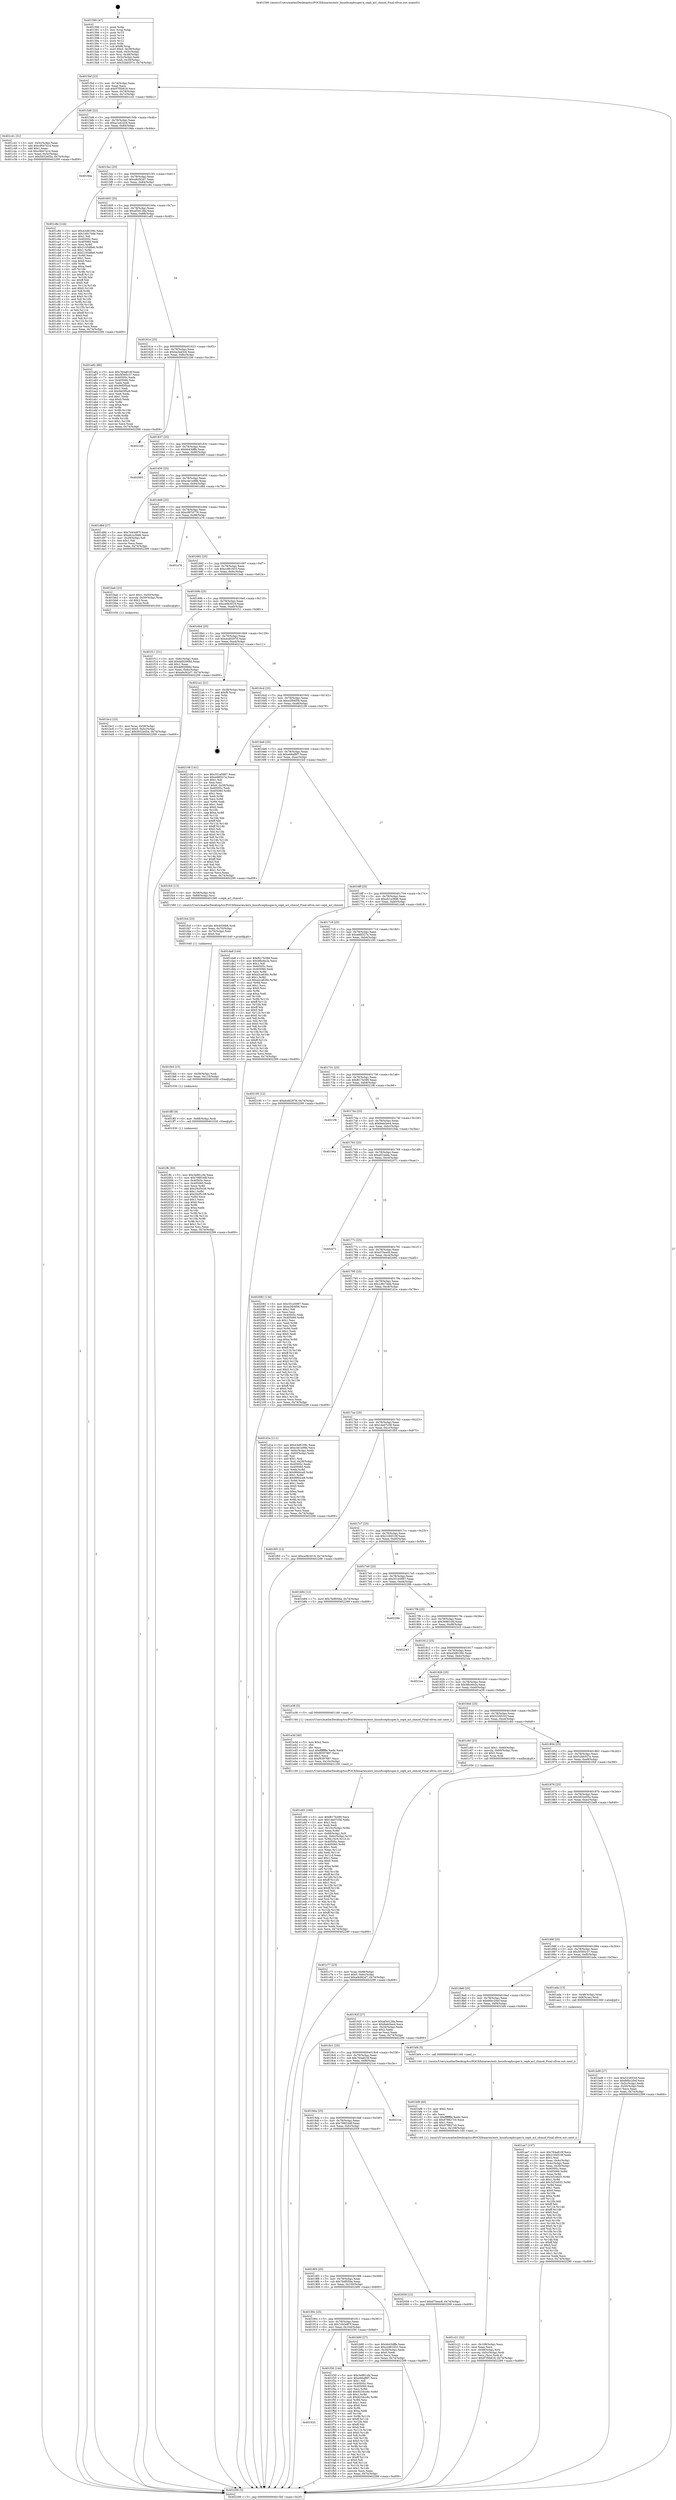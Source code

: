 digraph "0x401590" {
  label = "0x401590 (/mnt/c/Users/mathe/Desktop/tcc/POCII/binaries/extr_linuxfscephsuper.h_ceph_acl_chmod_Final-ollvm.out::main(0))"
  labelloc = "t"
  node[shape=record]

  Entry [label="",width=0.3,height=0.3,shape=circle,fillcolor=black,style=filled]
  "0x4015bf" [label="{
     0x4015bf [23]\l
     | [instrs]\l
     &nbsp;&nbsp;0x4015bf \<+3\>: mov -0x74(%rbp),%eax\l
     &nbsp;&nbsp;0x4015c2 \<+2\>: mov %eax,%ecx\l
     &nbsp;&nbsp;0x4015c4 \<+6\>: sub $0x97f5b618,%ecx\l
     &nbsp;&nbsp;0x4015ca \<+3\>: mov %eax,-0x78(%rbp)\l
     &nbsp;&nbsp;0x4015cd \<+3\>: mov %ecx,-0x7c(%rbp)\l
     &nbsp;&nbsp;0x4015d0 \<+6\>: je 0000000000401c41 \<main+0x6b1\>\l
  }"]
  "0x401c41" [label="{
     0x401c41 [31]\l
     | [instrs]\l
     &nbsp;&nbsp;0x401c41 \<+3\>: mov -0x5c(%rbp),%eax\l
     &nbsp;&nbsp;0x401c44 \<+5\>: add $0xc90e7a1d,%eax\l
     &nbsp;&nbsp;0x401c49 \<+3\>: add $0x1,%eax\l
     &nbsp;&nbsp;0x401c4c \<+5\>: sub $0xc90e7a1d,%eax\l
     &nbsp;&nbsp;0x401c51 \<+3\>: mov %eax,-0x5c(%rbp)\l
     &nbsp;&nbsp;0x401c54 \<+7\>: movl $0x5832e05a,-0x74(%rbp)\l
     &nbsp;&nbsp;0x401c5b \<+5\>: jmp 0000000000402299 \<main+0xd09\>\l
  }"]
  "0x4015d6" [label="{
     0x4015d6 [22]\l
     | [instrs]\l
     &nbsp;&nbsp;0x4015d6 \<+5\>: jmp 00000000004015db \<main+0x4b\>\l
     &nbsp;&nbsp;0x4015db \<+3\>: mov -0x78(%rbp),%eax\l
     &nbsp;&nbsp;0x4015de \<+5\>: sub $0xa1a422c6,%eax\l
     &nbsp;&nbsp;0x4015e3 \<+3\>: mov %eax,-0x80(%rbp)\l
     &nbsp;&nbsp;0x4015e6 \<+6\>: je 00000000004019da \<main+0x44a\>\l
  }"]
  Exit [label="",width=0.3,height=0.3,shape=circle,fillcolor=black,style=filled,peripheries=2]
  "0x4019da" [label="{
     0x4019da\l
  }", style=dashed]
  "0x4015ec" [label="{
     0x4015ec [25]\l
     | [instrs]\l
     &nbsp;&nbsp;0x4015ec \<+5\>: jmp 00000000004015f1 \<main+0x61\>\l
     &nbsp;&nbsp;0x4015f1 \<+3\>: mov -0x78(%rbp),%eax\l
     &nbsp;&nbsp;0x4015f4 \<+5\>: sub $0xa9cf42d7,%eax\l
     &nbsp;&nbsp;0x4015f9 \<+6\>: mov %eax,-0x84(%rbp)\l
     &nbsp;&nbsp;0x4015ff \<+6\>: je 0000000000401c8e \<main+0x6fe\>\l
  }"]
  "0x401ffc" [label="{
     0x401ffc [93]\l
     | [instrs]\l
     &nbsp;&nbsp;0x401ffc \<+5\>: mov $0x3e881cfd,%eax\l
     &nbsp;&nbsp;0x402001 \<+5\>: mov $0x798f1b8f,%esi\l
     &nbsp;&nbsp;0x402006 \<+7\>: mov 0x40505c,%ecx\l
     &nbsp;&nbsp;0x40200d \<+7\>: mov 0x405060,%edx\l
     &nbsp;&nbsp;0x402014 \<+3\>: mov %ecx,%r8d\l
     &nbsp;&nbsp;0x402017 \<+7\>: add $0x29cf5c38,%r8d\l
     &nbsp;&nbsp;0x40201e \<+4\>: sub $0x1,%r8d\l
     &nbsp;&nbsp;0x402022 \<+7\>: sub $0x29cf5c38,%r8d\l
     &nbsp;&nbsp;0x402029 \<+4\>: imul %r8d,%ecx\l
     &nbsp;&nbsp;0x40202d \<+3\>: and $0x1,%ecx\l
     &nbsp;&nbsp;0x402030 \<+3\>: cmp $0x0,%ecx\l
     &nbsp;&nbsp;0x402033 \<+4\>: sete %r9b\l
     &nbsp;&nbsp;0x402037 \<+3\>: cmp $0xa,%edx\l
     &nbsp;&nbsp;0x40203a \<+4\>: setl %r10b\l
     &nbsp;&nbsp;0x40203e \<+3\>: mov %r9b,%r11b\l
     &nbsp;&nbsp;0x402041 \<+3\>: and %r10b,%r11b\l
     &nbsp;&nbsp;0x402044 \<+3\>: xor %r10b,%r9b\l
     &nbsp;&nbsp;0x402047 \<+3\>: or %r9b,%r11b\l
     &nbsp;&nbsp;0x40204a \<+4\>: test $0x1,%r11b\l
     &nbsp;&nbsp;0x40204e \<+3\>: cmovne %esi,%eax\l
     &nbsp;&nbsp;0x402051 \<+3\>: mov %eax,-0x74(%rbp)\l
     &nbsp;&nbsp;0x402054 \<+5\>: jmp 0000000000402299 \<main+0xd09\>\l
  }"]
  "0x401c8e" [label="{
     0x401c8e [144]\l
     | [instrs]\l
     &nbsp;&nbsp;0x401c8e \<+5\>: mov $0x43d8109c,%eax\l
     &nbsp;&nbsp;0x401c93 \<+5\>: mov $0x1d0c7dde,%ecx\l
     &nbsp;&nbsp;0x401c98 \<+2\>: mov $0x1,%dl\l
     &nbsp;&nbsp;0x401c9a \<+7\>: mov 0x40505c,%esi\l
     &nbsp;&nbsp;0x401ca1 \<+7\>: mov 0x405060,%edi\l
     &nbsp;&nbsp;0x401ca8 \<+3\>: mov %esi,%r8d\l
     &nbsp;&nbsp;0x401cab \<+7\>: add $0x2105d8e6,%r8d\l
     &nbsp;&nbsp;0x401cb2 \<+4\>: sub $0x1,%r8d\l
     &nbsp;&nbsp;0x401cb6 \<+7\>: sub $0x2105d8e6,%r8d\l
     &nbsp;&nbsp;0x401cbd \<+4\>: imul %r8d,%esi\l
     &nbsp;&nbsp;0x401cc1 \<+3\>: and $0x1,%esi\l
     &nbsp;&nbsp;0x401cc4 \<+3\>: cmp $0x0,%esi\l
     &nbsp;&nbsp;0x401cc7 \<+4\>: sete %r9b\l
     &nbsp;&nbsp;0x401ccb \<+3\>: cmp $0xa,%edi\l
     &nbsp;&nbsp;0x401cce \<+4\>: setl %r10b\l
     &nbsp;&nbsp;0x401cd2 \<+3\>: mov %r9b,%r11b\l
     &nbsp;&nbsp;0x401cd5 \<+4\>: xor $0xff,%r11b\l
     &nbsp;&nbsp;0x401cd9 \<+3\>: mov %r10b,%bl\l
     &nbsp;&nbsp;0x401cdc \<+3\>: xor $0xff,%bl\l
     &nbsp;&nbsp;0x401cdf \<+3\>: xor $0x0,%dl\l
     &nbsp;&nbsp;0x401ce2 \<+3\>: mov %r11b,%r14b\l
     &nbsp;&nbsp;0x401ce5 \<+4\>: and $0x0,%r14b\l
     &nbsp;&nbsp;0x401ce9 \<+3\>: and %dl,%r9b\l
     &nbsp;&nbsp;0x401cec \<+3\>: mov %bl,%r15b\l
     &nbsp;&nbsp;0x401cef \<+4\>: and $0x0,%r15b\l
     &nbsp;&nbsp;0x401cf3 \<+3\>: and %dl,%r10b\l
     &nbsp;&nbsp;0x401cf6 \<+3\>: or %r9b,%r14b\l
     &nbsp;&nbsp;0x401cf9 \<+3\>: or %r10b,%r15b\l
     &nbsp;&nbsp;0x401cfc \<+3\>: xor %r15b,%r14b\l
     &nbsp;&nbsp;0x401cff \<+3\>: or %bl,%r11b\l
     &nbsp;&nbsp;0x401d02 \<+4\>: xor $0xff,%r11b\l
     &nbsp;&nbsp;0x401d06 \<+3\>: or $0x0,%dl\l
     &nbsp;&nbsp;0x401d09 \<+3\>: and %dl,%r11b\l
     &nbsp;&nbsp;0x401d0c \<+3\>: or %r11b,%r14b\l
     &nbsp;&nbsp;0x401d0f \<+4\>: test $0x1,%r14b\l
     &nbsp;&nbsp;0x401d13 \<+3\>: cmovne %ecx,%eax\l
     &nbsp;&nbsp;0x401d16 \<+3\>: mov %eax,-0x74(%rbp)\l
     &nbsp;&nbsp;0x401d19 \<+5\>: jmp 0000000000402299 \<main+0xd09\>\l
  }"]
  "0x401605" [label="{
     0x401605 [25]\l
     | [instrs]\l
     &nbsp;&nbsp;0x401605 \<+5\>: jmp 000000000040160a \<main+0x7a\>\l
     &nbsp;&nbsp;0x40160a \<+3\>: mov -0x78(%rbp),%eax\l
     &nbsp;&nbsp;0x40160d \<+5\>: sub $0xaf3d128a,%eax\l
     &nbsp;&nbsp;0x401612 \<+6\>: mov %eax,-0x88(%rbp)\l
     &nbsp;&nbsp;0x401618 \<+6\>: je 0000000000401a82 \<main+0x4f2\>\l
  }"]
  "0x401ff3" [label="{
     0x401ff3 [9]\l
     | [instrs]\l
     &nbsp;&nbsp;0x401ff3 \<+4\>: mov -0x68(%rbp),%rdi\l
     &nbsp;&nbsp;0x401ff7 \<+5\>: call 0000000000401030 \<free@plt\>\l
     | [calls]\l
     &nbsp;&nbsp;0x401030 \{1\} (unknown)\l
  }"]
  "0x401a82" [label="{
     0x401a82 [88]\l
     | [instrs]\l
     &nbsp;&nbsp;0x401a82 \<+5\>: mov $0x764a810f,%eax\l
     &nbsp;&nbsp;0x401a87 \<+5\>: mov $0x5f395c37,%ecx\l
     &nbsp;&nbsp;0x401a8c \<+7\>: mov 0x40505c,%edx\l
     &nbsp;&nbsp;0x401a93 \<+7\>: mov 0x405060,%esi\l
     &nbsp;&nbsp;0x401a9a \<+2\>: mov %edx,%edi\l
     &nbsp;&nbsp;0x401a9c \<+6\>: add $0x9ef3f5a9,%edi\l
     &nbsp;&nbsp;0x401aa2 \<+3\>: sub $0x1,%edi\l
     &nbsp;&nbsp;0x401aa5 \<+6\>: sub $0x9ef3f5a9,%edi\l
     &nbsp;&nbsp;0x401aab \<+3\>: imul %edi,%edx\l
     &nbsp;&nbsp;0x401aae \<+3\>: and $0x1,%edx\l
     &nbsp;&nbsp;0x401ab1 \<+3\>: cmp $0x0,%edx\l
     &nbsp;&nbsp;0x401ab4 \<+4\>: sete %r8b\l
     &nbsp;&nbsp;0x401ab8 \<+3\>: cmp $0xa,%esi\l
     &nbsp;&nbsp;0x401abb \<+4\>: setl %r9b\l
     &nbsp;&nbsp;0x401abf \<+3\>: mov %r8b,%r10b\l
     &nbsp;&nbsp;0x401ac2 \<+3\>: and %r9b,%r10b\l
     &nbsp;&nbsp;0x401ac5 \<+3\>: xor %r9b,%r8b\l
     &nbsp;&nbsp;0x401ac8 \<+3\>: or %r8b,%r10b\l
     &nbsp;&nbsp;0x401acb \<+4\>: test $0x1,%r10b\l
     &nbsp;&nbsp;0x401acf \<+3\>: cmovne %ecx,%eax\l
     &nbsp;&nbsp;0x401ad2 \<+3\>: mov %eax,-0x74(%rbp)\l
     &nbsp;&nbsp;0x401ad5 \<+5\>: jmp 0000000000402299 \<main+0xd09\>\l
  }"]
  "0x40161e" [label="{
     0x40161e [25]\l
     | [instrs]\l
     &nbsp;&nbsp;0x40161e \<+5\>: jmp 0000000000401623 \<main+0x93\>\l
     &nbsp;&nbsp;0x401623 \<+3\>: mov -0x78(%rbp),%eax\l
     &nbsp;&nbsp;0x401626 \<+5\>: sub $0xba3ed3c6,%eax\l
     &nbsp;&nbsp;0x40162b \<+6\>: mov %eax,-0x8c(%rbp)\l
     &nbsp;&nbsp;0x401631 \<+6\>: je 00000000004021b6 \<main+0xc26\>\l
  }"]
  "0x401fe4" [label="{
     0x401fe4 [15]\l
     | [instrs]\l
     &nbsp;&nbsp;0x401fe4 \<+4\>: mov -0x58(%rbp),%rdi\l
     &nbsp;&nbsp;0x401fe8 \<+6\>: mov %eax,-0x110(%rbp)\l
     &nbsp;&nbsp;0x401fee \<+5\>: call 0000000000401030 \<free@plt\>\l
     | [calls]\l
     &nbsp;&nbsp;0x401030 \{1\} (unknown)\l
  }"]
  "0x4021b6" [label="{
     0x4021b6\l
  }", style=dashed]
  "0x401637" [label="{
     0x401637 [25]\l
     | [instrs]\l
     &nbsp;&nbsp;0x401637 \<+5\>: jmp 000000000040163c \<main+0xac\>\l
     &nbsp;&nbsp;0x40163c \<+3\>: mov -0x78(%rbp),%eax\l
     &nbsp;&nbsp;0x40163f \<+5\>: sub $0xbb43dffe,%eax\l
     &nbsp;&nbsp;0x401644 \<+6\>: mov %eax,-0x90(%rbp)\l
     &nbsp;&nbsp;0x40164a \<+6\>: je 0000000000402065 \<main+0xad5\>\l
  }"]
  "0x401fcd" [label="{
     0x401fcd [23]\l
     | [instrs]\l
     &nbsp;&nbsp;0x401fcd \<+10\>: movabs $0x4030b6,%rdi\l
     &nbsp;&nbsp;0x401fd7 \<+3\>: mov %eax,-0x70(%rbp)\l
     &nbsp;&nbsp;0x401fda \<+3\>: mov -0x70(%rbp),%esi\l
     &nbsp;&nbsp;0x401fdd \<+2\>: mov $0x0,%al\l
     &nbsp;&nbsp;0x401fdf \<+5\>: call 0000000000401040 \<printf@plt\>\l
     | [calls]\l
     &nbsp;&nbsp;0x401040 \{1\} (unknown)\l
  }"]
  "0x402065" [label="{
     0x402065\l
  }", style=dashed]
  "0x401650" [label="{
     0x401650 [25]\l
     | [instrs]\l
     &nbsp;&nbsp;0x401650 \<+5\>: jmp 0000000000401655 \<main+0xc5\>\l
     &nbsp;&nbsp;0x401655 \<+3\>: mov -0x78(%rbp),%eax\l
     &nbsp;&nbsp;0x401658 \<+5\>: sub $0xc4e1e98b,%eax\l
     &nbsp;&nbsp;0x40165d \<+6\>: mov %eax,-0x94(%rbp)\l
     &nbsp;&nbsp;0x401663 \<+6\>: je 0000000000401d8d \<main+0x7fd\>\l
  }"]
  "0x401925" [label="{
     0x401925\l
  }", style=dashed]
  "0x401d8d" [label="{
     0x401d8d [27]\l
     | [instrs]\l
     &nbsp;&nbsp;0x401d8d \<+5\>: mov $0x7d43d87f,%eax\l
     &nbsp;&nbsp;0x401d92 \<+5\>: mov $0xeb1a39d6,%ecx\l
     &nbsp;&nbsp;0x401d97 \<+3\>: mov -0x29(%rbp),%dl\l
     &nbsp;&nbsp;0x401d9a \<+3\>: test $0x1,%dl\l
     &nbsp;&nbsp;0x401d9d \<+3\>: cmovne %ecx,%eax\l
     &nbsp;&nbsp;0x401da0 \<+3\>: mov %eax,-0x74(%rbp)\l
     &nbsp;&nbsp;0x401da3 \<+5\>: jmp 0000000000402299 \<main+0xd09\>\l
  }"]
  "0x401669" [label="{
     0x401669 [25]\l
     | [instrs]\l
     &nbsp;&nbsp;0x401669 \<+5\>: jmp 000000000040166e \<main+0xde\>\l
     &nbsp;&nbsp;0x40166e \<+3\>: mov -0x78(%rbp),%eax\l
     &nbsp;&nbsp;0x401671 \<+5\>: sub $0xc997d776,%eax\l
     &nbsp;&nbsp;0x401676 \<+6\>: mov %eax,-0x98(%rbp)\l
     &nbsp;&nbsp;0x40167c \<+6\>: je 0000000000401a76 \<main+0x4e6\>\l
  }"]
  "0x401f30" [label="{
     0x401f30 [144]\l
     | [instrs]\l
     &nbsp;&nbsp;0x401f30 \<+5\>: mov $0x3e881cfd,%eax\l
     &nbsp;&nbsp;0x401f35 \<+5\>: mov $0xe66af8f7,%ecx\l
     &nbsp;&nbsp;0x401f3a \<+2\>: mov $0x1,%dl\l
     &nbsp;&nbsp;0x401f3c \<+7\>: mov 0x40505c,%esi\l
     &nbsp;&nbsp;0x401f43 \<+7\>: mov 0x405060,%edi\l
     &nbsp;&nbsp;0x401f4a \<+3\>: mov %esi,%r8d\l
     &nbsp;&nbsp;0x401f4d \<+7\>: add $0x9234cc8c,%r8d\l
     &nbsp;&nbsp;0x401f54 \<+4\>: sub $0x1,%r8d\l
     &nbsp;&nbsp;0x401f58 \<+7\>: sub $0x9234cc8c,%r8d\l
     &nbsp;&nbsp;0x401f5f \<+4\>: imul %r8d,%esi\l
     &nbsp;&nbsp;0x401f63 \<+3\>: and $0x1,%esi\l
     &nbsp;&nbsp;0x401f66 \<+3\>: cmp $0x0,%esi\l
     &nbsp;&nbsp;0x401f69 \<+4\>: sete %r9b\l
     &nbsp;&nbsp;0x401f6d \<+3\>: cmp $0xa,%edi\l
     &nbsp;&nbsp;0x401f70 \<+4\>: setl %r10b\l
     &nbsp;&nbsp;0x401f74 \<+3\>: mov %r9b,%r11b\l
     &nbsp;&nbsp;0x401f77 \<+4\>: xor $0xff,%r11b\l
     &nbsp;&nbsp;0x401f7b \<+3\>: mov %r10b,%bl\l
     &nbsp;&nbsp;0x401f7e \<+3\>: xor $0xff,%bl\l
     &nbsp;&nbsp;0x401f81 \<+3\>: xor $0x0,%dl\l
     &nbsp;&nbsp;0x401f84 \<+3\>: mov %r11b,%r14b\l
     &nbsp;&nbsp;0x401f87 \<+4\>: and $0x0,%r14b\l
     &nbsp;&nbsp;0x401f8b \<+3\>: and %dl,%r9b\l
     &nbsp;&nbsp;0x401f8e \<+3\>: mov %bl,%r15b\l
     &nbsp;&nbsp;0x401f91 \<+4\>: and $0x0,%r15b\l
     &nbsp;&nbsp;0x401f95 \<+3\>: and %dl,%r10b\l
     &nbsp;&nbsp;0x401f98 \<+3\>: or %r9b,%r14b\l
     &nbsp;&nbsp;0x401f9b \<+3\>: or %r10b,%r15b\l
     &nbsp;&nbsp;0x401f9e \<+3\>: xor %r15b,%r14b\l
     &nbsp;&nbsp;0x401fa1 \<+3\>: or %bl,%r11b\l
     &nbsp;&nbsp;0x401fa4 \<+4\>: xor $0xff,%r11b\l
     &nbsp;&nbsp;0x401fa8 \<+3\>: or $0x0,%dl\l
     &nbsp;&nbsp;0x401fab \<+3\>: and %dl,%r11b\l
     &nbsp;&nbsp;0x401fae \<+3\>: or %r11b,%r14b\l
     &nbsp;&nbsp;0x401fb1 \<+4\>: test $0x1,%r14b\l
     &nbsp;&nbsp;0x401fb5 \<+3\>: cmovne %ecx,%eax\l
     &nbsp;&nbsp;0x401fb8 \<+3\>: mov %eax,-0x74(%rbp)\l
     &nbsp;&nbsp;0x401fbb \<+5\>: jmp 0000000000402299 \<main+0xd09\>\l
  }"]
  "0x401a76" [label="{
     0x401a76\l
  }", style=dashed]
  "0x401682" [label="{
     0x401682 [25]\l
     | [instrs]\l
     &nbsp;&nbsp;0x401682 \<+5\>: jmp 0000000000401687 \<main+0xf7\>\l
     &nbsp;&nbsp;0x401687 \<+3\>: mov -0x78(%rbp),%eax\l
     &nbsp;&nbsp;0x40168a \<+5\>: sub $0xcc861833,%eax\l
     &nbsp;&nbsp;0x40168f \<+6\>: mov %eax,-0x9c(%rbp)\l
     &nbsp;&nbsp;0x401695 \<+6\>: je 0000000000401bab \<main+0x61b\>\l
  }"]
  "0x401e65" [label="{
     0x401e65 [160]\l
     | [instrs]\l
     &nbsp;&nbsp;0x401e65 \<+5\>: mov $0xf617b399,%ecx\l
     &nbsp;&nbsp;0x401e6a \<+5\>: mov $0x1da07c58,%edx\l
     &nbsp;&nbsp;0x401e6f \<+3\>: mov $0x1,%sil\l
     &nbsp;&nbsp;0x401e72 \<+2\>: xor %edi,%edi\l
     &nbsp;&nbsp;0x401e74 \<+7\>: mov -0x10c(%rbp),%r8d\l
     &nbsp;&nbsp;0x401e7b \<+4\>: imul %eax,%r8d\l
     &nbsp;&nbsp;0x401e7f \<+4\>: mov -0x68(%rbp),%r9\l
     &nbsp;&nbsp;0x401e83 \<+4\>: movslq -0x6c(%rbp),%r10\l
     &nbsp;&nbsp;0x401e87 \<+4\>: mov %r8d,(%r9,%r10,4)\l
     &nbsp;&nbsp;0x401e8b \<+7\>: mov 0x40505c,%eax\l
     &nbsp;&nbsp;0x401e92 \<+8\>: mov 0x405060,%r8d\l
     &nbsp;&nbsp;0x401e9a \<+3\>: sub $0x1,%edi\l
     &nbsp;&nbsp;0x401e9d \<+3\>: mov %eax,%r11d\l
     &nbsp;&nbsp;0x401ea0 \<+3\>: add %edi,%r11d\l
     &nbsp;&nbsp;0x401ea3 \<+4\>: imul %r11d,%eax\l
     &nbsp;&nbsp;0x401ea7 \<+3\>: and $0x1,%eax\l
     &nbsp;&nbsp;0x401eaa \<+3\>: cmp $0x0,%eax\l
     &nbsp;&nbsp;0x401ead \<+3\>: sete %bl\l
     &nbsp;&nbsp;0x401eb0 \<+4\>: cmp $0xa,%r8d\l
     &nbsp;&nbsp;0x401eb4 \<+4\>: setl %r14b\l
     &nbsp;&nbsp;0x401eb8 \<+3\>: mov %bl,%r15b\l
     &nbsp;&nbsp;0x401ebb \<+4\>: xor $0xff,%r15b\l
     &nbsp;&nbsp;0x401ebf \<+3\>: mov %r14b,%r12b\l
     &nbsp;&nbsp;0x401ec2 \<+4\>: xor $0xff,%r12b\l
     &nbsp;&nbsp;0x401ec6 \<+4\>: xor $0x1,%sil\l
     &nbsp;&nbsp;0x401eca \<+3\>: mov %r15b,%r13b\l
     &nbsp;&nbsp;0x401ecd \<+4\>: and $0xff,%r13b\l
     &nbsp;&nbsp;0x401ed1 \<+3\>: and %sil,%bl\l
     &nbsp;&nbsp;0x401ed4 \<+3\>: mov %r12b,%al\l
     &nbsp;&nbsp;0x401ed7 \<+2\>: and $0xff,%al\l
     &nbsp;&nbsp;0x401ed9 \<+3\>: and %sil,%r14b\l
     &nbsp;&nbsp;0x401edc \<+3\>: or %bl,%r13b\l
     &nbsp;&nbsp;0x401edf \<+3\>: or %r14b,%al\l
     &nbsp;&nbsp;0x401ee2 \<+3\>: xor %al,%r13b\l
     &nbsp;&nbsp;0x401ee5 \<+3\>: or %r12b,%r15b\l
     &nbsp;&nbsp;0x401ee8 \<+4\>: xor $0xff,%r15b\l
     &nbsp;&nbsp;0x401eec \<+4\>: or $0x1,%sil\l
     &nbsp;&nbsp;0x401ef0 \<+3\>: and %sil,%r15b\l
     &nbsp;&nbsp;0x401ef3 \<+3\>: or %r15b,%r13b\l
     &nbsp;&nbsp;0x401ef6 \<+4\>: test $0x1,%r13b\l
     &nbsp;&nbsp;0x401efa \<+3\>: cmovne %edx,%ecx\l
     &nbsp;&nbsp;0x401efd \<+3\>: mov %ecx,-0x74(%rbp)\l
     &nbsp;&nbsp;0x401f00 \<+5\>: jmp 0000000000402299 \<main+0xd09\>\l
  }"]
  "0x401bab" [label="{
     0x401bab [23]\l
     | [instrs]\l
     &nbsp;&nbsp;0x401bab \<+7\>: movl $0x1,-0x50(%rbp)\l
     &nbsp;&nbsp;0x401bb2 \<+4\>: movslq -0x50(%rbp),%rax\l
     &nbsp;&nbsp;0x401bb6 \<+4\>: shl $0x2,%rax\l
     &nbsp;&nbsp;0x401bba \<+3\>: mov %rax,%rdi\l
     &nbsp;&nbsp;0x401bbd \<+5\>: call 0000000000401050 \<malloc@plt\>\l
     | [calls]\l
     &nbsp;&nbsp;0x401050 \{1\} (unknown)\l
  }"]
  "0x40169b" [label="{
     0x40169b [25]\l
     | [instrs]\l
     &nbsp;&nbsp;0x40169b \<+5\>: jmp 00000000004016a0 \<main+0x110\>\l
     &nbsp;&nbsp;0x4016a0 \<+3\>: mov -0x78(%rbp),%eax\l
     &nbsp;&nbsp;0x4016a3 \<+5\>: sub $0xce9b3019,%eax\l
     &nbsp;&nbsp;0x4016a8 \<+6\>: mov %eax,-0xa0(%rbp)\l
     &nbsp;&nbsp;0x4016ae \<+6\>: je 0000000000401f11 \<main+0x981\>\l
  }"]
  "0x401e3d" [label="{
     0x401e3d [40]\l
     | [instrs]\l
     &nbsp;&nbsp;0x401e3d \<+5\>: mov $0x2,%ecx\l
     &nbsp;&nbsp;0x401e42 \<+1\>: cltd\l
     &nbsp;&nbsp;0x401e43 \<+2\>: idiv %ecx\l
     &nbsp;&nbsp;0x401e45 \<+6\>: imul $0xfffffffe,%edx,%ecx\l
     &nbsp;&nbsp;0x401e4b \<+6\>: add $0xf9397887,%ecx\l
     &nbsp;&nbsp;0x401e51 \<+3\>: add $0x1,%ecx\l
     &nbsp;&nbsp;0x401e54 \<+6\>: sub $0xf9397887,%ecx\l
     &nbsp;&nbsp;0x401e5a \<+6\>: mov %ecx,-0x10c(%rbp)\l
     &nbsp;&nbsp;0x401e60 \<+5\>: call 0000000000401160 \<next_i\>\l
     | [calls]\l
     &nbsp;&nbsp;0x401160 \{1\} (/mnt/c/Users/mathe/Desktop/tcc/POCII/binaries/extr_linuxfscephsuper.h_ceph_acl_chmod_Final-ollvm.out::next_i)\l
  }"]
  "0x401f11" [label="{
     0x401f11 [31]\l
     | [instrs]\l
     &nbsp;&nbsp;0x401f11 \<+3\>: mov -0x6c(%rbp),%eax\l
     &nbsp;&nbsp;0x401f14 \<+5\>: add $0xdd92068d,%eax\l
     &nbsp;&nbsp;0x401f19 \<+3\>: add $0x1,%eax\l
     &nbsp;&nbsp;0x401f1c \<+5\>: sub $0xdd92068d,%eax\l
     &nbsp;&nbsp;0x401f21 \<+3\>: mov %eax,-0x6c(%rbp)\l
     &nbsp;&nbsp;0x401f24 \<+7\>: movl $0xa9cf42d7,-0x74(%rbp)\l
     &nbsp;&nbsp;0x401f2b \<+5\>: jmp 0000000000402299 \<main+0xd09\>\l
  }"]
  "0x4016b4" [label="{
     0x4016b4 [25]\l
     | [instrs]\l
     &nbsp;&nbsp;0x4016b4 \<+5\>: jmp 00000000004016b9 \<main+0x129\>\l
     &nbsp;&nbsp;0x4016b9 \<+3\>: mov -0x78(%rbp),%eax\l
     &nbsp;&nbsp;0x4016bc \<+5\>: sub $0xdcd02978,%eax\l
     &nbsp;&nbsp;0x4016c1 \<+6\>: mov %eax,-0xa4(%rbp)\l
     &nbsp;&nbsp;0x4016c7 \<+6\>: je 00000000004021a1 \<main+0xc11\>\l
  }"]
  "0x401c77" [label="{
     0x401c77 [23]\l
     | [instrs]\l
     &nbsp;&nbsp;0x401c77 \<+4\>: mov %rax,-0x68(%rbp)\l
     &nbsp;&nbsp;0x401c7b \<+7\>: movl $0x0,-0x6c(%rbp)\l
     &nbsp;&nbsp;0x401c82 \<+7\>: movl $0xa9cf42d7,-0x74(%rbp)\l
     &nbsp;&nbsp;0x401c89 \<+5\>: jmp 0000000000402299 \<main+0xd09\>\l
  }"]
  "0x4021a1" [label="{
     0x4021a1 [21]\l
     | [instrs]\l
     &nbsp;&nbsp;0x4021a1 \<+3\>: mov -0x38(%rbp),%eax\l
     &nbsp;&nbsp;0x4021a4 \<+7\>: add $0xf8,%rsp\l
     &nbsp;&nbsp;0x4021ab \<+1\>: pop %rbx\l
     &nbsp;&nbsp;0x4021ac \<+2\>: pop %r12\l
     &nbsp;&nbsp;0x4021ae \<+2\>: pop %r13\l
     &nbsp;&nbsp;0x4021b0 \<+2\>: pop %r14\l
     &nbsp;&nbsp;0x4021b2 \<+2\>: pop %r15\l
     &nbsp;&nbsp;0x4021b4 \<+1\>: pop %rbp\l
     &nbsp;&nbsp;0x4021b5 \<+1\>: ret\l
  }"]
  "0x4016cd" [label="{
     0x4016cd [25]\l
     | [instrs]\l
     &nbsp;&nbsp;0x4016cd \<+5\>: jmp 00000000004016d2 \<main+0x142\>\l
     &nbsp;&nbsp;0x4016d2 \<+3\>: mov -0x78(%rbp),%eax\l
     &nbsp;&nbsp;0x4016d5 \<+5\>: sub $0xe2f04f58,%eax\l
     &nbsp;&nbsp;0x4016da \<+6\>: mov %eax,-0xa8(%rbp)\l
     &nbsp;&nbsp;0x4016e0 \<+6\>: je 0000000000402108 \<main+0xb78\>\l
  }"]
  "0x401c21" [label="{
     0x401c21 [32]\l
     | [instrs]\l
     &nbsp;&nbsp;0x401c21 \<+6\>: mov -0x108(%rbp),%ecx\l
     &nbsp;&nbsp;0x401c27 \<+3\>: imul %eax,%ecx\l
     &nbsp;&nbsp;0x401c2a \<+4\>: mov -0x58(%rbp),%rsi\l
     &nbsp;&nbsp;0x401c2e \<+4\>: movslq -0x5c(%rbp),%rdi\l
     &nbsp;&nbsp;0x401c32 \<+3\>: mov %ecx,(%rsi,%rdi,4)\l
     &nbsp;&nbsp;0x401c35 \<+7\>: movl $0x97f5b618,-0x74(%rbp)\l
     &nbsp;&nbsp;0x401c3c \<+5\>: jmp 0000000000402299 \<main+0xd09\>\l
  }"]
  "0x402108" [label="{
     0x402108 [141]\l
     | [instrs]\l
     &nbsp;&nbsp;0x402108 \<+5\>: mov $0x351e5987,%eax\l
     &nbsp;&nbsp;0x40210d \<+5\>: mov $0xed6f327a,%ecx\l
     &nbsp;&nbsp;0x402112 \<+2\>: mov $0x1,%dl\l
     &nbsp;&nbsp;0x402114 \<+2\>: xor %esi,%esi\l
     &nbsp;&nbsp;0x402116 \<+7\>: movl $0x0,-0x38(%rbp)\l
     &nbsp;&nbsp;0x40211d \<+7\>: mov 0x40505c,%edi\l
     &nbsp;&nbsp;0x402124 \<+8\>: mov 0x405060,%r8d\l
     &nbsp;&nbsp;0x40212c \<+3\>: sub $0x1,%esi\l
     &nbsp;&nbsp;0x40212f \<+3\>: mov %edi,%r9d\l
     &nbsp;&nbsp;0x402132 \<+3\>: add %esi,%r9d\l
     &nbsp;&nbsp;0x402135 \<+4\>: imul %r9d,%edi\l
     &nbsp;&nbsp;0x402139 \<+3\>: and $0x1,%edi\l
     &nbsp;&nbsp;0x40213c \<+3\>: cmp $0x0,%edi\l
     &nbsp;&nbsp;0x40213f \<+4\>: sete %r10b\l
     &nbsp;&nbsp;0x402143 \<+4\>: cmp $0xa,%r8d\l
     &nbsp;&nbsp;0x402147 \<+4\>: setl %r11b\l
     &nbsp;&nbsp;0x40214b \<+3\>: mov %r10b,%bl\l
     &nbsp;&nbsp;0x40214e \<+3\>: xor $0xff,%bl\l
     &nbsp;&nbsp;0x402151 \<+3\>: mov %r11b,%r14b\l
     &nbsp;&nbsp;0x402154 \<+4\>: xor $0xff,%r14b\l
     &nbsp;&nbsp;0x402158 \<+3\>: xor $0x0,%dl\l
     &nbsp;&nbsp;0x40215b \<+3\>: mov %bl,%r15b\l
     &nbsp;&nbsp;0x40215e \<+4\>: and $0x0,%r15b\l
     &nbsp;&nbsp;0x402162 \<+3\>: and %dl,%r10b\l
     &nbsp;&nbsp;0x402165 \<+3\>: mov %r14b,%r12b\l
     &nbsp;&nbsp;0x402168 \<+4\>: and $0x0,%r12b\l
     &nbsp;&nbsp;0x40216c \<+3\>: and %dl,%r11b\l
     &nbsp;&nbsp;0x40216f \<+3\>: or %r10b,%r15b\l
     &nbsp;&nbsp;0x402172 \<+3\>: or %r11b,%r12b\l
     &nbsp;&nbsp;0x402175 \<+3\>: xor %r12b,%r15b\l
     &nbsp;&nbsp;0x402178 \<+3\>: or %r14b,%bl\l
     &nbsp;&nbsp;0x40217b \<+3\>: xor $0xff,%bl\l
     &nbsp;&nbsp;0x40217e \<+3\>: or $0x0,%dl\l
     &nbsp;&nbsp;0x402181 \<+2\>: and %dl,%bl\l
     &nbsp;&nbsp;0x402183 \<+3\>: or %bl,%r15b\l
     &nbsp;&nbsp;0x402186 \<+4\>: test $0x1,%r15b\l
     &nbsp;&nbsp;0x40218a \<+3\>: cmovne %ecx,%eax\l
     &nbsp;&nbsp;0x40218d \<+3\>: mov %eax,-0x74(%rbp)\l
     &nbsp;&nbsp;0x402190 \<+5\>: jmp 0000000000402299 \<main+0xd09\>\l
  }"]
  "0x4016e6" [label="{
     0x4016e6 [25]\l
     | [instrs]\l
     &nbsp;&nbsp;0x4016e6 \<+5\>: jmp 00000000004016eb \<main+0x15b\>\l
     &nbsp;&nbsp;0x4016eb \<+3\>: mov -0x78(%rbp),%eax\l
     &nbsp;&nbsp;0x4016ee \<+5\>: sub $0xe66af8f7,%eax\l
     &nbsp;&nbsp;0x4016f3 \<+6\>: mov %eax,-0xac(%rbp)\l
     &nbsp;&nbsp;0x4016f9 \<+6\>: je 0000000000401fc0 \<main+0xa30\>\l
  }"]
  "0x401bf9" [label="{
     0x401bf9 [40]\l
     | [instrs]\l
     &nbsp;&nbsp;0x401bf9 \<+5\>: mov $0x2,%ecx\l
     &nbsp;&nbsp;0x401bfe \<+1\>: cltd\l
     &nbsp;&nbsp;0x401bff \<+2\>: idiv %ecx\l
     &nbsp;&nbsp;0x401c01 \<+6\>: imul $0xfffffffe,%edx,%ecx\l
     &nbsp;&nbsp;0x401c07 \<+6\>: sub $0x978827c0,%ecx\l
     &nbsp;&nbsp;0x401c0d \<+3\>: add $0x1,%ecx\l
     &nbsp;&nbsp;0x401c10 \<+6\>: add $0x978827c0,%ecx\l
     &nbsp;&nbsp;0x401c16 \<+6\>: mov %ecx,-0x108(%rbp)\l
     &nbsp;&nbsp;0x401c1c \<+5\>: call 0000000000401160 \<next_i\>\l
     | [calls]\l
     &nbsp;&nbsp;0x401160 \{1\} (/mnt/c/Users/mathe/Desktop/tcc/POCII/binaries/extr_linuxfscephsuper.h_ceph_acl_chmod_Final-ollvm.out::next_i)\l
  }"]
  "0x401fc0" [label="{
     0x401fc0 [13]\l
     | [instrs]\l
     &nbsp;&nbsp;0x401fc0 \<+4\>: mov -0x58(%rbp),%rdi\l
     &nbsp;&nbsp;0x401fc4 \<+4\>: mov -0x68(%rbp),%rsi\l
     &nbsp;&nbsp;0x401fc8 \<+5\>: call 0000000000401580 \<ceph_acl_chmod\>\l
     | [calls]\l
     &nbsp;&nbsp;0x401580 \{1\} (/mnt/c/Users/mathe/Desktop/tcc/POCII/binaries/extr_linuxfscephsuper.h_ceph_acl_chmod_Final-ollvm.out::ceph_acl_chmod)\l
  }"]
  "0x4016ff" [label="{
     0x4016ff [25]\l
     | [instrs]\l
     &nbsp;&nbsp;0x4016ff \<+5\>: jmp 0000000000401704 \<main+0x174\>\l
     &nbsp;&nbsp;0x401704 \<+3\>: mov -0x78(%rbp),%eax\l
     &nbsp;&nbsp;0x401707 \<+5\>: sub $0xeb1a39d6,%eax\l
     &nbsp;&nbsp;0x40170c \<+6\>: mov %eax,-0xb0(%rbp)\l
     &nbsp;&nbsp;0x401712 \<+6\>: je 0000000000401da8 \<main+0x818\>\l
  }"]
  "0x401bc2" [label="{
     0x401bc2 [23]\l
     | [instrs]\l
     &nbsp;&nbsp;0x401bc2 \<+4\>: mov %rax,-0x58(%rbp)\l
     &nbsp;&nbsp;0x401bc6 \<+7\>: movl $0x0,-0x5c(%rbp)\l
     &nbsp;&nbsp;0x401bcd \<+7\>: movl $0x5832e05a,-0x74(%rbp)\l
     &nbsp;&nbsp;0x401bd4 \<+5\>: jmp 0000000000402299 \<main+0xd09\>\l
  }"]
  "0x401da8" [label="{
     0x401da8 [144]\l
     | [instrs]\l
     &nbsp;&nbsp;0x401da8 \<+5\>: mov $0xf617b399,%eax\l
     &nbsp;&nbsp;0x401dad \<+5\>: mov $0x4fbc6e2a,%ecx\l
     &nbsp;&nbsp;0x401db2 \<+2\>: mov $0x1,%dl\l
     &nbsp;&nbsp;0x401db4 \<+7\>: mov 0x40505c,%esi\l
     &nbsp;&nbsp;0x401dbb \<+7\>: mov 0x405060,%edi\l
     &nbsp;&nbsp;0x401dc2 \<+3\>: mov %esi,%r8d\l
     &nbsp;&nbsp;0x401dc5 \<+7\>: add $0xa2ca636c,%r8d\l
     &nbsp;&nbsp;0x401dcc \<+4\>: sub $0x1,%r8d\l
     &nbsp;&nbsp;0x401dd0 \<+7\>: sub $0xa2ca636c,%r8d\l
     &nbsp;&nbsp;0x401dd7 \<+4\>: imul %r8d,%esi\l
     &nbsp;&nbsp;0x401ddb \<+3\>: and $0x1,%esi\l
     &nbsp;&nbsp;0x401dde \<+3\>: cmp $0x0,%esi\l
     &nbsp;&nbsp;0x401de1 \<+4\>: sete %r9b\l
     &nbsp;&nbsp;0x401de5 \<+3\>: cmp $0xa,%edi\l
     &nbsp;&nbsp;0x401de8 \<+4\>: setl %r10b\l
     &nbsp;&nbsp;0x401dec \<+3\>: mov %r9b,%r11b\l
     &nbsp;&nbsp;0x401def \<+4\>: xor $0xff,%r11b\l
     &nbsp;&nbsp;0x401df3 \<+3\>: mov %r10b,%bl\l
     &nbsp;&nbsp;0x401df6 \<+3\>: xor $0xff,%bl\l
     &nbsp;&nbsp;0x401df9 \<+3\>: xor $0x0,%dl\l
     &nbsp;&nbsp;0x401dfc \<+3\>: mov %r11b,%r14b\l
     &nbsp;&nbsp;0x401dff \<+4\>: and $0x0,%r14b\l
     &nbsp;&nbsp;0x401e03 \<+3\>: and %dl,%r9b\l
     &nbsp;&nbsp;0x401e06 \<+3\>: mov %bl,%r15b\l
     &nbsp;&nbsp;0x401e09 \<+4\>: and $0x0,%r15b\l
     &nbsp;&nbsp;0x401e0d \<+3\>: and %dl,%r10b\l
     &nbsp;&nbsp;0x401e10 \<+3\>: or %r9b,%r14b\l
     &nbsp;&nbsp;0x401e13 \<+3\>: or %r10b,%r15b\l
     &nbsp;&nbsp;0x401e16 \<+3\>: xor %r15b,%r14b\l
     &nbsp;&nbsp;0x401e19 \<+3\>: or %bl,%r11b\l
     &nbsp;&nbsp;0x401e1c \<+4\>: xor $0xff,%r11b\l
     &nbsp;&nbsp;0x401e20 \<+3\>: or $0x0,%dl\l
     &nbsp;&nbsp;0x401e23 \<+3\>: and %dl,%r11b\l
     &nbsp;&nbsp;0x401e26 \<+3\>: or %r11b,%r14b\l
     &nbsp;&nbsp;0x401e29 \<+4\>: test $0x1,%r14b\l
     &nbsp;&nbsp;0x401e2d \<+3\>: cmovne %ecx,%eax\l
     &nbsp;&nbsp;0x401e30 \<+3\>: mov %eax,-0x74(%rbp)\l
     &nbsp;&nbsp;0x401e33 \<+5\>: jmp 0000000000402299 \<main+0xd09\>\l
  }"]
  "0x401718" [label="{
     0x401718 [25]\l
     | [instrs]\l
     &nbsp;&nbsp;0x401718 \<+5\>: jmp 000000000040171d \<main+0x18d\>\l
     &nbsp;&nbsp;0x40171d \<+3\>: mov -0x78(%rbp),%eax\l
     &nbsp;&nbsp;0x401720 \<+5\>: sub $0xed6f327a,%eax\l
     &nbsp;&nbsp;0x401725 \<+6\>: mov %eax,-0xb4(%rbp)\l
     &nbsp;&nbsp;0x40172b \<+6\>: je 0000000000402195 \<main+0xc05\>\l
  }"]
  "0x40190c" [label="{
     0x40190c [25]\l
     | [instrs]\l
     &nbsp;&nbsp;0x40190c \<+5\>: jmp 0000000000401911 \<main+0x381\>\l
     &nbsp;&nbsp;0x401911 \<+3\>: mov -0x78(%rbp),%eax\l
     &nbsp;&nbsp;0x401914 \<+5\>: sub $0x7d43d87f,%eax\l
     &nbsp;&nbsp;0x401919 \<+6\>: mov %eax,-0x104(%rbp)\l
     &nbsp;&nbsp;0x40191f \<+6\>: je 0000000000401f30 \<main+0x9a0\>\l
  }"]
  "0x402195" [label="{
     0x402195 [12]\l
     | [instrs]\l
     &nbsp;&nbsp;0x402195 \<+7\>: movl $0xdcd02978,-0x74(%rbp)\l
     &nbsp;&nbsp;0x40219c \<+5\>: jmp 0000000000402299 \<main+0xd09\>\l
  }"]
  "0x401731" [label="{
     0x401731 [25]\l
     | [instrs]\l
     &nbsp;&nbsp;0x401731 \<+5\>: jmp 0000000000401736 \<main+0x1a6\>\l
     &nbsp;&nbsp;0x401736 \<+3\>: mov -0x78(%rbp),%eax\l
     &nbsp;&nbsp;0x401739 \<+5\>: sub $0xf617b399,%eax\l
     &nbsp;&nbsp;0x40173e \<+6\>: mov %eax,-0xb8(%rbp)\l
     &nbsp;&nbsp;0x401744 \<+6\>: je 00000000004021f6 \<main+0xc66\>\l
  }"]
  "0x401b90" [label="{
     0x401b90 [27]\l
     | [instrs]\l
     &nbsp;&nbsp;0x401b90 \<+5\>: mov $0xbb43dffe,%eax\l
     &nbsp;&nbsp;0x401b95 \<+5\>: mov $0xcc861833,%ecx\l
     &nbsp;&nbsp;0x401b9a \<+3\>: mov -0x30(%rbp),%edx\l
     &nbsp;&nbsp;0x401b9d \<+3\>: cmp $0x0,%edx\l
     &nbsp;&nbsp;0x401ba0 \<+3\>: cmove %ecx,%eax\l
     &nbsp;&nbsp;0x401ba3 \<+3\>: mov %eax,-0x74(%rbp)\l
     &nbsp;&nbsp;0x401ba6 \<+5\>: jmp 0000000000402299 \<main+0xd09\>\l
  }"]
  "0x4021f6" [label="{
     0x4021f6\l
  }", style=dashed]
  "0x40174a" [label="{
     0x40174a [25]\l
     | [instrs]\l
     &nbsp;&nbsp;0x40174a \<+5\>: jmp 000000000040174f \<main+0x1bf\>\l
     &nbsp;&nbsp;0x40174f \<+3\>: mov -0x78(%rbp),%eax\l
     &nbsp;&nbsp;0x401752 \<+5\>: sub $0xfeeb5ee4,%eax\l
     &nbsp;&nbsp;0x401757 \<+6\>: mov %eax,-0xbc(%rbp)\l
     &nbsp;&nbsp;0x40175d \<+6\>: je 000000000040194a \<main+0x3ba\>\l
  }"]
  "0x4018f3" [label="{
     0x4018f3 [25]\l
     | [instrs]\l
     &nbsp;&nbsp;0x4018f3 \<+5\>: jmp 00000000004018f8 \<main+0x368\>\l
     &nbsp;&nbsp;0x4018f8 \<+3\>: mov -0x78(%rbp),%eax\l
     &nbsp;&nbsp;0x4018fb \<+5\>: sub $0x7bdf05ba,%eax\l
     &nbsp;&nbsp;0x401900 \<+6\>: mov %eax,-0x100(%rbp)\l
     &nbsp;&nbsp;0x401906 \<+6\>: je 0000000000401b90 \<main+0x600\>\l
  }"]
  "0x40194a" [label="{
     0x40194a\l
  }", style=dashed]
  "0x401763" [label="{
     0x401763 [25]\l
     | [instrs]\l
     &nbsp;&nbsp;0x401763 \<+5\>: jmp 0000000000401768 \<main+0x1d8\>\l
     &nbsp;&nbsp;0x401768 \<+3\>: mov -0x78(%rbp),%eax\l
     &nbsp;&nbsp;0x40176b \<+5\>: sub $0xa01edde,%eax\l
     &nbsp;&nbsp;0x401770 \<+6\>: mov %eax,-0xc0(%rbp)\l
     &nbsp;&nbsp;0x401776 \<+6\>: je 0000000000402071 \<main+0xae1\>\l
  }"]
  "0x402059" [label="{
     0x402059 [12]\l
     | [instrs]\l
     &nbsp;&nbsp;0x402059 \<+7\>: movl $0xd75eac8,-0x74(%rbp)\l
     &nbsp;&nbsp;0x402060 \<+5\>: jmp 0000000000402299 \<main+0xd09\>\l
  }"]
  "0x402071" [label="{
     0x402071\l
  }", style=dashed]
  "0x40177c" [label="{
     0x40177c [25]\l
     | [instrs]\l
     &nbsp;&nbsp;0x40177c \<+5\>: jmp 0000000000401781 \<main+0x1f1\>\l
     &nbsp;&nbsp;0x401781 \<+3\>: mov -0x78(%rbp),%eax\l
     &nbsp;&nbsp;0x401784 \<+5\>: sub $0xd75eac8,%eax\l
     &nbsp;&nbsp;0x401789 \<+6\>: mov %eax,-0xc4(%rbp)\l
     &nbsp;&nbsp;0x40178f \<+6\>: je 0000000000402082 \<main+0xaf2\>\l
  }"]
  "0x4018da" [label="{
     0x4018da [25]\l
     | [instrs]\l
     &nbsp;&nbsp;0x4018da \<+5\>: jmp 00000000004018df \<main+0x34f\>\l
     &nbsp;&nbsp;0x4018df \<+3\>: mov -0x78(%rbp),%eax\l
     &nbsp;&nbsp;0x4018e2 \<+5\>: sub $0x798f1b8f,%eax\l
     &nbsp;&nbsp;0x4018e7 \<+6\>: mov %eax,-0xfc(%rbp)\l
     &nbsp;&nbsp;0x4018ed \<+6\>: je 0000000000402059 \<main+0xac9\>\l
  }"]
  "0x402082" [label="{
     0x402082 [134]\l
     | [instrs]\l
     &nbsp;&nbsp;0x402082 \<+5\>: mov $0x351e5987,%eax\l
     &nbsp;&nbsp;0x402087 \<+5\>: mov $0xe2f04f58,%ecx\l
     &nbsp;&nbsp;0x40208c \<+2\>: mov $0x1,%dl\l
     &nbsp;&nbsp;0x40208e \<+2\>: xor %esi,%esi\l
     &nbsp;&nbsp;0x402090 \<+7\>: mov 0x40505c,%edi\l
     &nbsp;&nbsp;0x402097 \<+8\>: mov 0x405060,%r8d\l
     &nbsp;&nbsp;0x40209f \<+3\>: sub $0x1,%esi\l
     &nbsp;&nbsp;0x4020a2 \<+3\>: mov %edi,%r9d\l
     &nbsp;&nbsp;0x4020a5 \<+3\>: add %esi,%r9d\l
     &nbsp;&nbsp;0x4020a8 \<+4\>: imul %r9d,%edi\l
     &nbsp;&nbsp;0x4020ac \<+3\>: and $0x1,%edi\l
     &nbsp;&nbsp;0x4020af \<+3\>: cmp $0x0,%edi\l
     &nbsp;&nbsp;0x4020b2 \<+4\>: sete %r10b\l
     &nbsp;&nbsp;0x4020b6 \<+4\>: cmp $0xa,%r8d\l
     &nbsp;&nbsp;0x4020ba \<+4\>: setl %r11b\l
     &nbsp;&nbsp;0x4020be \<+3\>: mov %r10b,%bl\l
     &nbsp;&nbsp;0x4020c1 \<+3\>: xor $0xff,%bl\l
     &nbsp;&nbsp;0x4020c4 \<+3\>: mov %r11b,%r14b\l
     &nbsp;&nbsp;0x4020c7 \<+4\>: xor $0xff,%r14b\l
     &nbsp;&nbsp;0x4020cb \<+3\>: xor $0x0,%dl\l
     &nbsp;&nbsp;0x4020ce \<+3\>: mov %bl,%r15b\l
     &nbsp;&nbsp;0x4020d1 \<+4\>: and $0x0,%r15b\l
     &nbsp;&nbsp;0x4020d5 \<+3\>: and %dl,%r10b\l
     &nbsp;&nbsp;0x4020d8 \<+3\>: mov %r14b,%r12b\l
     &nbsp;&nbsp;0x4020db \<+4\>: and $0x0,%r12b\l
     &nbsp;&nbsp;0x4020df \<+3\>: and %dl,%r11b\l
     &nbsp;&nbsp;0x4020e2 \<+3\>: or %r10b,%r15b\l
     &nbsp;&nbsp;0x4020e5 \<+3\>: or %r11b,%r12b\l
     &nbsp;&nbsp;0x4020e8 \<+3\>: xor %r12b,%r15b\l
     &nbsp;&nbsp;0x4020eb \<+3\>: or %r14b,%bl\l
     &nbsp;&nbsp;0x4020ee \<+3\>: xor $0xff,%bl\l
     &nbsp;&nbsp;0x4020f1 \<+3\>: or $0x0,%dl\l
     &nbsp;&nbsp;0x4020f4 \<+2\>: and %dl,%bl\l
     &nbsp;&nbsp;0x4020f6 \<+3\>: or %bl,%r15b\l
     &nbsp;&nbsp;0x4020f9 \<+4\>: test $0x1,%r15b\l
     &nbsp;&nbsp;0x4020fd \<+3\>: cmovne %ecx,%eax\l
     &nbsp;&nbsp;0x402100 \<+3\>: mov %eax,-0x74(%rbp)\l
     &nbsp;&nbsp;0x402103 \<+5\>: jmp 0000000000402299 \<main+0xd09\>\l
  }"]
  "0x401795" [label="{
     0x401795 [25]\l
     | [instrs]\l
     &nbsp;&nbsp;0x401795 \<+5\>: jmp 000000000040179a \<main+0x20a\>\l
     &nbsp;&nbsp;0x40179a \<+3\>: mov -0x78(%rbp),%eax\l
     &nbsp;&nbsp;0x40179d \<+5\>: sub $0x1d0c7dde,%eax\l
     &nbsp;&nbsp;0x4017a2 \<+6\>: mov %eax,-0xc8(%rbp)\l
     &nbsp;&nbsp;0x4017a8 \<+6\>: je 0000000000401d1e \<main+0x78e\>\l
  }"]
  "0x4021ce" [label="{
     0x4021ce\l
  }", style=dashed]
  "0x401d1e" [label="{
     0x401d1e [111]\l
     | [instrs]\l
     &nbsp;&nbsp;0x401d1e \<+5\>: mov $0x43d8109c,%eax\l
     &nbsp;&nbsp;0x401d23 \<+5\>: mov $0xc4e1e98b,%ecx\l
     &nbsp;&nbsp;0x401d28 \<+3\>: mov -0x6c(%rbp),%edx\l
     &nbsp;&nbsp;0x401d2b \<+3\>: cmp -0x60(%rbp),%edx\l
     &nbsp;&nbsp;0x401d2e \<+4\>: setl %sil\l
     &nbsp;&nbsp;0x401d32 \<+4\>: and $0x1,%sil\l
     &nbsp;&nbsp;0x401d36 \<+4\>: mov %sil,-0x29(%rbp)\l
     &nbsp;&nbsp;0x401d3a \<+7\>: mov 0x40505c,%edx\l
     &nbsp;&nbsp;0x401d41 \<+7\>: mov 0x405060,%edi\l
     &nbsp;&nbsp;0x401d48 \<+3\>: mov %edx,%r8d\l
     &nbsp;&nbsp;0x401d4b \<+7\>: sub $0x9664ce8,%r8d\l
     &nbsp;&nbsp;0x401d52 \<+4\>: sub $0x1,%r8d\l
     &nbsp;&nbsp;0x401d56 \<+7\>: add $0x9664ce8,%r8d\l
     &nbsp;&nbsp;0x401d5d \<+4\>: imul %r8d,%edx\l
     &nbsp;&nbsp;0x401d61 \<+3\>: and $0x1,%edx\l
     &nbsp;&nbsp;0x401d64 \<+3\>: cmp $0x0,%edx\l
     &nbsp;&nbsp;0x401d67 \<+4\>: sete %sil\l
     &nbsp;&nbsp;0x401d6b \<+3\>: cmp $0xa,%edi\l
     &nbsp;&nbsp;0x401d6e \<+4\>: setl %r9b\l
     &nbsp;&nbsp;0x401d72 \<+3\>: mov %sil,%r10b\l
     &nbsp;&nbsp;0x401d75 \<+3\>: and %r9b,%r10b\l
     &nbsp;&nbsp;0x401d78 \<+3\>: xor %r9b,%sil\l
     &nbsp;&nbsp;0x401d7b \<+3\>: or %sil,%r10b\l
     &nbsp;&nbsp;0x401d7e \<+4\>: test $0x1,%r10b\l
     &nbsp;&nbsp;0x401d82 \<+3\>: cmovne %ecx,%eax\l
     &nbsp;&nbsp;0x401d85 \<+3\>: mov %eax,-0x74(%rbp)\l
     &nbsp;&nbsp;0x401d88 \<+5\>: jmp 0000000000402299 \<main+0xd09\>\l
  }"]
  "0x4017ae" [label="{
     0x4017ae [25]\l
     | [instrs]\l
     &nbsp;&nbsp;0x4017ae \<+5\>: jmp 00000000004017b3 \<main+0x223\>\l
     &nbsp;&nbsp;0x4017b3 \<+3\>: mov -0x78(%rbp),%eax\l
     &nbsp;&nbsp;0x4017b6 \<+5\>: sub $0x1da07c58,%eax\l
     &nbsp;&nbsp;0x4017bb \<+6\>: mov %eax,-0xcc(%rbp)\l
     &nbsp;&nbsp;0x4017c1 \<+6\>: je 0000000000401f05 \<main+0x975\>\l
  }"]
  "0x4018c1" [label="{
     0x4018c1 [25]\l
     | [instrs]\l
     &nbsp;&nbsp;0x4018c1 \<+5\>: jmp 00000000004018c6 \<main+0x336\>\l
     &nbsp;&nbsp;0x4018c6 \<+3\>: mov -0x78(%rbp),%eax\l
     &nbsp;&nbsp;0x4018c9 \<+5\>: sub $0x764a810f,%eax\l
     &nbsp;&nbsp;0x4018ce \<+6\>: mov %eax,-0xf8(%rbp)\l
     &nbsp;&nbsp;0x4018d4 \<+6\>: je 00000000004021ce \<main+0xc3e\>\l
  }"]
  "0x401f05" [label="{
     0x401f05 [12]\l
     | [instrs]\l
     &nbsp;&nbsp;0x401f05 \<+7\>: movl $0xce9b3019,-0x74(%rbp)\l
     &nbsp;&nbsp;0x401f0c \<+5\>: jmp 0000000000402299 \<main+0xd09\>\l
  }"]
  "0x4017c7" [label="{
     0x4017c7 [25]\l
     | [instrs]\l
     &nbsp;&nbsp;0x4017c7 \<+5\>: jmp 00000000004017cc \<main+0x23c\>\l
     &nbsp;&nbsp;0x4017cc \<+3\>: mov -0x78(%rbp),%eax\l
     &nbsp;&nbsp;0x4017cf \<+5\>: sub $0x2184519f,%eax\l
     &nbsp;&nbsp;0x4017d4 \<+6\>: mov %eax,-0xd0(%rbp)\l
     &nbsp;&nbsp;0x4017da \<+6\>: je 0000000000401b84 \<main+0x5f4\>\l
  }"]
  "0x401bf4" [label="{
     0x401bf4 [5]\l
     | [instrs]\l
     &nbsp;&nbsp;0x401bf4 \<+5\>: call 0000000000401160 \<next_i\>\l
     | [calls]\l
     &nbsp;&nbsp;0x401160 \{1\} (/mnt/c/Users/mathe/Desktop/tcc/POCII/binaries/extr_linuxfscephsuper.h_ceph_acl_chmod_Final-ollvm.out::next_i)\l
  }"]
  "0x401b84" [label="{
     0x401b84 [12]\l
     | [instrs]\l
     &nbsp;&nbsp;0x401b84 \<+7\>: movl $0x7bdf05ba,-0x74(%rbp)\l
     &nbsp;&nbsp;0x401b8b \<+5\>: jmp 0000000000402299 \<main+0xd09\>\l
  }"]
  "0x4017e0" [label="{
     0x4017e0 [25]\l
     | [instrs]\l
     &nbsp;&nbsp;0x4017e0 \<+5\>: jmp 00000000004017e5 \<main+0x255\>\l
     &nbsp;&nbsp;0x4017e5 \<+3\>: mov -0x78(%rbp),%eax\l
     &nbsp;&nbsp;0x4017e8 \<+5\>: sub $0x351e5987,%eax\l
     &nbsp;&nbsp;0x4017ed \<+6\>: mov %eax,-0xd4(%rbp)\l
     &nbsp;&nbsp;0x4017f3 \<+6\>: je 000000000040228b \<main+0xcfb\>\l
  }"]
  "0x401ae7" [label="{
     0x401ae7 [157]\l
     | [instrs]\l
     &nbsp;&nbsp;0x401ae7 \<+5\>: mov $0x764a810f,%ecx\l
     &nbsp;&nbsp;0x401aec \<+5\>: mov $0x2184519f,%edx\l
     &nbsp;&nbsp;0x401af1 \<+3\>: mov $0x1,%sil\l
     &nbsp;&nbsp;0x401af4 \<+3\>: mov %eax,-0x4c(%rbp)\l
     &nbsp;&nbsp;0x401af7 \<+3\>: mov -0x4c(%rbp),%eax\l
     &nbsp;&nbsp;0x401afa \<+3\>: mov %eax,-0x30(%rbp)\l
     &nbsp;&nbsp;0x401afd \<+7\>: mov 0x40505c,%eax\l
     &nbsp;&nbsp;0x401b04 \<+8\>: mov 0x405060,%r8d\l
     &nbsp;&nbsp;0x401b0c \<+3\>: mov %eax,%r9d\l
     &nbsp;&nbsp;0x401b0f \<+7\>: sub $0x3cf1b625,%r9d\l
     &nbsp;&nbsp;0x401b16 \<+4\>: sub $0x1,%r9d\l
     &nbsp;&nbsp;0x401b1a \<+7\>: add $0x3cf1b625,%r9d\l
     &nbsp;&nbsp;0x401b21 \<+4\>: imul %r9d,%eax\l
     &nbsp;&nbsp;0x401b25 \<+3\>: and $0x1,%eax\l
     &nbsp;&nbsp;0x401b28 \<+3\>: cmp $0x0,%eax\l
     &nbsp;&nbsp;0x401b2b \<+4\>: sete %r10b\l
     &nbsp;&nbsp;0x401b2f \<+4\>: cmp $0xa,%r8d\l
     &nbsp;&nbsp;0x401b33 \<+4\>: setl %r11b\l
     &nbsp;&nbsp;0x401b37 \<+3\>: mov %r10b,%bl\l
     &nbsp;&nbsp;0x401b3a \<+3\>: xor $0xff,%bl\l
     &nbsp;&nbsp;0x401b3d \<+3\>: mov %r11b,%r14b\l
     &nbsp;&nbsp;0x401b40 \<+4\>: xor $0xff,%r14b\l
     &nbsp;&nbsp;0x401b44 \<+4\>: xor $0x0,%sil\l
     &nbsp;&nbsp;0x401b48 \<+3\>: mov %bl,%r15b\l
     &nbsp;&nbsp;0x401b4b \<+4\>: and $0x0,%r15b\l
     &nbsp;&nbsp;0x401b4f \<+3\>: and %sil,%r10b\l
     &nbsp;&nbsp;0x401b52 \<+3\>: mov %r14b,%r12b\l
     &nbsp;&nbsp;0x401b55 \<+4\>: and $0x0,%r12b\l
     &nbsp;&nbsp;0x401b59 \<+3\>: and %sil,%r11b\l
     &nbsp;&nbsp;0x401b5c \<+3\>: or %r10b,%r15b\l
     &nbsp;&nbsp;0x401b5f \<+3\>: or %r11b,%r12b\l
     &nbsp;&nbsp;0x401b62 \<+3\>: xor %r12b,%r15b\l
     &nbsp;&nbsp;0x401b65 \<+3\>: or %r14b,%bl\l
     &nbsp;&nbsp;0x401b68 \<+3\>: xor $0xff,%bl\l
     &nbsp;&nbsp;0x401b6b \<+4\>: or $0x0,%sil\l
     &nbsp;&nbsp;0x401b6f \<+3\>: and %sil,%bl\l
     &nbsp;&nbsp;0x401b72 \<+3\>: or %bl,%r15b\l
     &nbsp;&nbsp;0x401b75 \<+4\>: test $0x1,%r15b\l
     &nbsp;&nbsp;0x401b79 \<+3\>: cmovne %edx,%ecx\l
     &nbsp;&nbsp;0x401b7c \<+3\>: mov %ecx,-0x74(%rbp)\l
     &nbsp;&nbsp;0x401b7f \<+5\>: jmp 0000000000402299 \<main+0xd09\>\l
  }"]
  "0x40228b" [label="{
     0x40228b\l
  }", style=dashed]
  "0x4017f9" [label="{
     0x4017f9 [25]\l
     | [instrs]\l
     &nbsp;&nbsp;0x4017f9 \<+5\>: jmp 00000000004017fe \<main+0x26e\>\l
     &nbsp;&nbsp;0x4017fe \<+3\>: mov -0x78(%rbp),%eax\l
     &nbsp;&nbsp;0x401801 \<+5\>: sub $0x3e881cfd,%eax\l
     &nbsp;&nbsp;0x401806 \<+6\>: mov %eax,-0xd8(%rbp)\l
     &nbsp;&nbsp;0x40180c \<+6\>: je 0000000000402243 \<main+0xcb3\>\l
  }"]
  "0x4018a8" [label="{
     0x4018a8 [25]\l
     | [instrs]\l
     &nbsp;&nbsp;0x4018a8 \<+5\>: jmp 00000000004018ad \<main+0x31d\>\l
     &nbsp;&nbsp;0x4018ad \<+3\>: mov -0x78(%rbp),%eax\l
     &nbsp;&nbsp;0x4018b0 \<+5\>: sub $0x66bc20ef,%eax\l
     &nbsp;&nbsp;0x4018b5 \<+6\>: mov %eax,-0xf4(%rbp)\l
     &nbsp;&nbsp;0x4018bb \<+6\>: je 0000000000401bf4 \<main+0x664\>\l
  }"]
  "0x402243" [label="{
     0x402243\l
  }", style=dashed]
  "0x401812" [label="{
     0x401812 [25]\l
     | [instrs]\l
     &nbsp;&nbsp;0x401812 \<+5\>: jmp 0000000000401817 \<main+0x287\>\l
     &nbsp;&nbsp;0x401817 \<+3\>: mov -0x78(%rbp),%eax\l
     &nbsp;&nbsp;0x40181a \<+5\>: sub $0x43d8109c,%eax\l
     &nbsp;&nbsp;0x40181f \<+6\>: mov %eax,-0xdc(%rbp)\l
     &nbsp;&nbsp;0x401825 \<+6\>: je 00000000004021ea \<main+0xc5a\>\l
  }"]
  "0x401ada" [label="{
     0x401ada [13]\l
     | [instrs]\l
     &nbsp;&nbsp;0x401ada \<+4\>: mov -0x48(%rbp),%rax\l
     &nbsp;&nbsp;0x401ade \<+4\>: mov 0x8(%rax),%rdi\l
     &nbsp;&nbsp;0x401ae2 \<+5\>: call 0000000000401060 \<atoi@plt\>\l
     | [calls]\l
     &nbsp;&nbsp;0x401060 \{1\} (unknown)\l
  }"]
  "0x4021ea" [label="{
     0x4021ea\l
  }", style=dashed]
  "0x40182b" [label="{
     0x40182b [25]\l
     | [instrs]\l
     &nbsp;&nbsp;0x40182b \<+5\>: jmp 0000000000401830 \<main+0x2a0\>\l
     &nbsp;&nbsp;0x401830 \<+3\>: mov -0x78(%rbp),%eax\l
     &nbsp;&nbsp;0x401833 \<+5\>: sub $0x4fbc6e2a,%eax\l
     &nbsp;&nbsp;0x401838 \<+6\>: mov %eax,-0xe0(%rbp)\l
     &nbsp;&nbsp;0x40183e \<+6\>: je 0000000000401e38 \<main+0x8a8\>\l
  }"]
  "0x40188f" [label="{
     0x40188f [25]\l
     | [instrs]\l
     &nbsp;&nbsp;0x40188f \<+5\>: jmp 0000000000401894 \<main+0x304\>\l
     &nbsp;&nbsp;0x401894 \<+3\>: mov -0x78(%rbp),%eax\l
     &nbsp;&nbsp;0x401897 \<+5\>: sub $0x5f395c37,%eax\l
     &nbsp;&nbsp;0x40189c \<+6\>: mov %eax,-0xf0(%rbp)\l
     &nbsp;&nbsp;0x4018a2 \<+6\>: je 0000000000401ada \<main+0x54a\>\l
  }"]
  "0x401e38" [label="{
     0x401e38 [5]\l
     | [instrs]\l
     &nbsp;&nbsp;0x401e38 \<+5\>: call 0000000000401160 \<next_i\>\l
     | [calls]\l
     &nbsp;&nbsp;0x401160 \{1\} (/mnt/c/Users/mathe/Desktop/tcc/POCII/binaries/extr_linuxfscephsuper.h_ceph_acl_chmod_Final-ollvm.out::next_i)\l
  }"]
  "0x401844" [label="{
     0x401844 [25]\l
     | [instrs]\l
     &nbsp;&nbsp;0x401844 \<+5\>: jmp 0000000000401849 \<main+0x2b9\>\l
     &nbsp;&nbsp;0x401849 \<+3\>: mov -0x78(%rbp),%eax\l
     &nbsp;&nbsp;0x40184c \<+5\>: sub $0x522653cf,%eax\l
     &nbsp;&nbsp;0x401851 \<+6\>: mov %eax,-0xe4(%rbp)\l
     &nbsp;&nbsp;0x401857 \<+6\>: je 0000000000401c60 \<main+0x6d0\>\l
  }"]
  "0x401bd9" [label="{
     0x401bd9 [27]\l
     | [instrs]\l
     &nbsp;&nbsp;0x401bd9 \<+5\>: mov $0x522653cf,%eax\l
     &nbsp;&nbsp;0x401bde \<+5\>: mov $0x66bc20ef,%ecx\l
     &nbsp;&nbsp;0x401be3 \<+3\>: mov -0x5c(%rbp),%edx\l
     &nbsp;&nbsp;0x401be6 \<+3\>: cmp -0x50(%rbp),%edx\l
     &nbsp;&nbsp;0x401be9 \<+3\>: cmovl %ecx,%eax\l
     &nbsp;&nbsp;0x401bec \<+3\>: mov %eax,-0x74(%rbp)\l
     &nbsp;&nbsp;0x401bef \<+5\>: jmp 0000000000402299 \<main+0xd09\>\l
  }"]
  "0x401c60" [label="{
     0x401c60 [23]\l
     | [instrs]\l
     &nbsp;&nbsp;0x401c60 \<+7\>: movl $0x1,-0x60(%rbp)\l
     &nbsp;&nbsp;0x401c67 \<+4\>: movslq -0x60(%rbp),%rax\l
     &nbsp;&nbsp;0x401c6b \<+4\>: shl $0x2,%rax\l
     &nbsp;&nbsp;0x401c6f \<+3\>: mov %rax,%rdi\l
     &nbsp;&nbsp;0x401c72 \<+5\>: call 0000000000401050 \<malloc@plt\>\l
     | [calls]\l
     &nbsp;&nbsp;0x401050 \{1\} (unknown)\l
  }"]
  "0x40185d" [label="{
     0x40185d [25]\l
     | [instrs]\l
     &nbsp;&nbsp;0x40185d \<+5\>: jmp 0000000000401862 \<main+0x2d2\>\l
     &nbsp;&nbsp;0x401862 \<+3\>: mov -0x78(%rbp),%eax\l
     &nbsp;&nbsp;0x401865 \<+5\>: sub $0x52bb507e,%eax\l
     &nbsp;&nbsp;0x40186a \<+6\>: mov %eax,-0xe8(%rbp)\l
     &nbsp;&nbsp;0x401870 \<+6\>: je 000000000040192f \<main+0x39f\>\l
  }"]
  "0x401590" [label="{
     0x401590 [47]\l
     | [instrs]\l
     &nbsp;&nbsp;0x401590 \<+1\>: push %rbp\l
     &nbsp;&nbsp;0x401591 \<+3\>: mov %rsp,%rbp\l
     &nbsp;&nbsp;0x401594 \<+2\>: push %r15\l
     &nbsp;&nbsp;0x401596 \<+2\>: push %r14\l
     &nbsp;&nbsp;0x401598 \<+2\>: push %r13\l
     &nbsp;&nbsp;0x40159a \<+2\>: push %r12\l
     &nbsp;&nbsp;0x40159c \<+1\>: push %rbx\l
     &nbsp;&nbsp;0x40159d \<+7\>: sub $0xf8,%rsp\l
     &nbsp;&nbsp;0x4015a4 \<+7\>: movl $0x0,-0x38(%rbp)\l
     &nbsp;&nbsp;0x4015ab \<+3\>: mov %edi,-0x3c(%rbp)\l
     &nbsp;&nbsp;0x4015ae \<+4\>: mov %rsi,-0x48(%rbp)\l
     &nbsp;&nbsp;0x4015b2 \<+3\>: mov -0x3c(%rbp),%edi\l
     &nbsp;&nbsp;0x4015b5 \<+3\>: mov %edi,-0x34(%rbp)\l
     &nbsp;&nbsp;0x4015b8 \<+7\>: movl $0x52bb507e,-0x74(%rbp)\l
  }"]
  "0x40192f" [label="{
     0x40192f [27]\l
     | [instrs]\l
     &nbsp;&nbsp;0x40192f \<+5\>: mov $0xaf3d128a,%eax\l
     &nbsp;&nbsp;0x401934 \<+5\>: mov $0xfeeb5ee4,%ecx\l
     &nbsp;&nbsp;0x401939 \<+3\>: mov -0x34(%rbp),%edx\l
     &nbsp;&nbsp;0x40193c \<+3\>: cmp $0x2,%edx\l
     &nbsp;&nbsp;0x40193f \<+3\>: cmovne %ecx,%eax\l
     &nbsp;&nbsp;0x401942 \<+3\>: mov %eax,-0x74(%rbp)\l
     &nbsp;&nbsp;0x401945 \<+5\>: jmp 0000000000402299 \<main+0xd09\>\l
  }"]
  "0x401876" [label="{
     0x401876 [25]\l
     | [instrs]\l
     &nbsp;&nbsp;0x401876 \<+5\>: jmp 000000000040187b \<main+0x2eb\>\l
     &nbsp;&nbsp;0x40187b \<+3\>: mov -0x78(%rbp),%eax\l
     &nbsp;&nbsp;0x40187e \<+5\>: sub $0x5832e05a,%eax\l
     &nbsp;&nbsp;0x401883 \<+6\>: mov %eax,-0xec(%rbp)\l
     &nbsp;&nbsp;0x401889 \<+6\>: je 0000000000401bd9 \<main+0x649\>\l
  }"]
  "0x402299" [label="{
     0x402299 [5]\l
     | [instrs]\l
     &nbsp;&nbsp;0x402299 \<+5\>: jmp 00000000004015bf \<main+0x2f\>\l
  }"]
  Entry -> "0x401590" [label=" 1"]
  "0x4015bf" -> "0x401c41" [label=" 1"]
  "0x4015bf" -> "0x4015d6" [label=" 27"]
  "0x4021a1" -> Exit [label=" 1"]
  "0x4015d6" -> "0x4019da" [label=" 0"]
  "0x4015d6" -> "0x4015ec" [label=" 27"]
  "0x402195" -> "0x402299" [label=" 1"]
  "0x4015ec" -> "0x401c8e" [label=" 2"]
  "0x4015ec" -> "0x401605" [label=" 25"]
  "0x402108" -> "0x402299" [label=" 1"]
  "0x401605" -> "0x401a82" [label=" 1"]
  "0x401605" -> "0x40161e" [label=" 24"]
  "0x402082" -> "0x402299" [label=" 1"]
  "0x40161e" -> "0x4021b6" [label=" 0"]
  "0x40161e" -> "0x401637" [label=" 24"]
  "0x402059" -> "0x402299" [label=" 1"]
  "0x401637" -> "0x402065" [label=" 0"]
  "0x401637" -> "0x401650" [label=" 24"]
  "0x401ffc" -> "0x402299" [label=" 1"]
  "0x401650" -> "0x401d8d" [label=" 2"]
  "0x401650" -> "0x401669" [label=" 22"]
  "0x401ff3" -> "0x401ffc" [label=" 1"]
  "0x401669" -> "0x401a76" [label=" 0"]
  "0x401669" -> "0x401682" [label=" 22"]
  "0x401fe4" -> "0x401ff3" [label=" 1"]
  "0x401682" -> "0x401bab" [label=" 1"]
  "0x401682" -> "0x40169b" [label=" 21"]
  "0x401fc0" -> "0x401fcd" [label=" 1"]
  "0x40169b" -> "0x401f11" [label=" 1"]
  "0x40169b" -> "0x4016b4" [label=" 20"]
  "0x401f30" -> "0x402299" [label=" 1"]
  "0x4016b4" -> "0x4021a1" [label=" 1"]
  "0x4016b4" -> "0x4016cd" [label=" 19"]
  "0x40190c" -> "0x401925" [label=" 0"]
  "0x4016cd" -> "0x402108" [label=" 1"]
  "0x4016cd" -> "0x4016e6" [label=" 18"]
  "0x40190c" -> "0x401f30" [label=" 1"]
  "0x4016e6" -> "0x401fc0" [label=" 1"]
  "0x4016e6" -> "0x4016ff" [label=" 17"]
  "0x401fcd" -> "0x401fe4" [label=" 1"]
  "0x4016ff" -> "0x401da8" [label=" 1"]
  "0x4016ff" -> "0x401718" [label=" 16"]
  "0x401f11" -> "0x402299" [label=" 1"]
  "0x401718" -> "0x402195" [label=" 1"]
  "0x401718" -> "0x401731" [label=" 15"]
  "0x401f05" -> "0x402299" [label=" 1"]
  "0x401731" -> "0x4021f6" [label=" 0"]
  "0x401731" -> "0x40174a" [label=" 15"]
  "0x401e65" -> "0x402299" [label=" 1"]
  "0x40174a" -> "0x40194a" [label=" 0"]
  "0x40174a" -> "0x401763" [label=" 15"]
  "0x401e38" -> "0x401e3d" [label=" 1"]
  "0x401763" -> "0x402071" [label=" 0"]
  "0x401763" -> "0x40177c" [label=" 15"]
  "0x401da8" -> "0x402299" [label=" 1"]
  "0x40177c" -> "0x402082" [label=" 1"]
  "0x40177c" -> "0x401795" [label=" 14"]
  "0x401d1e" -> "0x402299" [label=" 2"]
  "0x401795" -> "0x401d1e" [label=" 2"]
  "0x401795" -> "0x4017ae" [label=" 12"]
  "0x401c8e" -> "0x402299" [label=" 2"]
  "0x4017ae" -> "0x401f05" [label=" 1"]
  "0x4017ae" -> "0x4017c7" [label=" 11"]
  "0x401c60" -> "0x401c77" [label=" 1"]
  "0x4017c7" -> "0x401b84" [label=" 1"]
  "0x4017c7" -> "0x4017e0" [label=" 10"]
  "0x401c41" -> "0x402299" [label=" 1"]
  "0x4017e0" -> "0x40228b" [label=" 0"]
  "0x4017e0" -> "0x4017f9" [label=" 10"]
  "0x401bf9" -> "0x401c21" [label=" 1"]
  "0x4017f9" -> "0x402243" [label=" 0"]
  "0x4017f9" -> "0x401812" [label=" 10"]
  "0x401bf4" -> "0x401bf9" [label=" 1"]
  "0x401812" -> "0x4021ea" [label=" 0"]
  "0x401812" -> "0x40182b" [label=" 10"]
  "0x401bd9" -> "0x402299" [label=" 2"]
  "0x40182b" -> "0x401e38" [label=" 1"]
  "0x40182b" -> "0x401844" [label=" 9"]
  "0x401bab" -> "0x401bc2" [label=" 1"]
  "0x401844" -> "0x401c60" [label=" 1"]
  "0x401844" -> "0x40185d" [label=" 8"]
  "0x401b90" -> "0x402299" [label=" 1"]
  "0x40185d" -> "0x40192f" [label=" 1"]
  "0x40185d" -> "0x401876" [label=" 7"]
  "0x40192f" -> "0x402299" [label=" 1"]
  "0x401590" -> "0x4015bf" [label=" 1"]
  "0x402299" -> "0x4015bf" [label=" 27"]
  "0x401a82" -> "0x402299" [label=" 1"]
  "0x4018f3" -> "0x40190c" [label=" 1"]
  "0x401876" -> "0x401bd9" [label=" 2"]
  "0x401876" -> "0x40188f" [label=" 5"]
  "0x401bc2" -> "0x402299" [label=" 1"]
  "0x40188f" -> "0x401ada" [label=" 1"]
  "0x40188f" -> "0x4018a8" [label=" 4"]
  "0x401ada" -> "0x401ae7" [label=" 1"]
  "0x401ae7" -> "0x402299" [label=" 1"]
  "0x401b84" -> "0x402299" [label=" 1"]
  "0x401c21" -> "0x402299" [label=" 1"]
  "0x4018a8" -> "0x401bf4" [label=" 1"]
  "0x4018a8" -> "0x4018c1" [label=" 3"]
  "0x401c77" -> "0x402299" [label=" 1"]
  "0x4018c1" -> "0x4021ce" [label=" 0"]
  "0x4018c1" -> "0x4018da" [label=" 3"]
  "0x401d8d" -> "0x402299" [label=" 2"]
  "0x4018da" -> "0x402059" [label=" 1"]
  "0x4018da" -> "0x4018f3" [label=" 2"]
  "0x401e3d" -> "0x401e65" [label=" 1"]
  "0x4018f3" -> "0x401b90" [label=" 1"]
}
